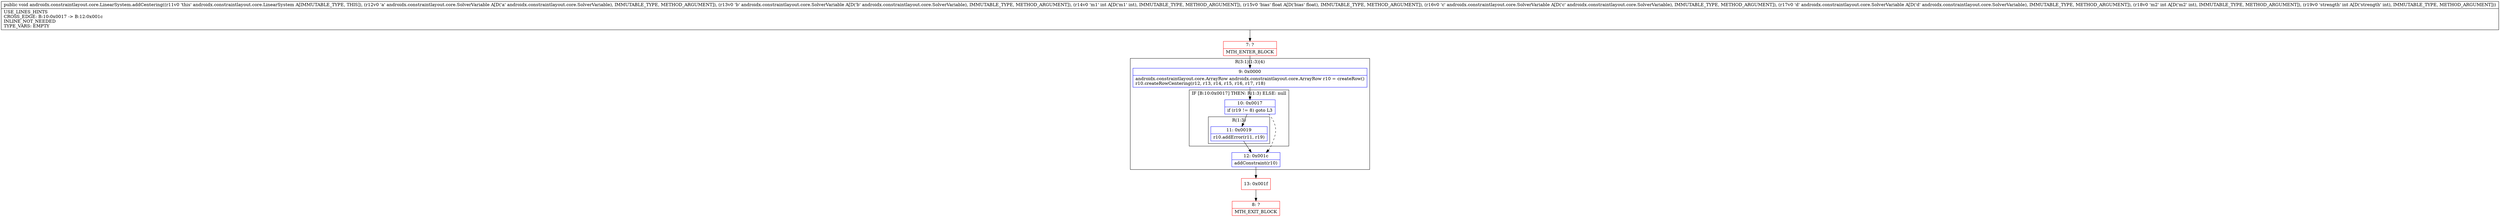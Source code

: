 digraph "CFG forandroidx.constraintlayout.core.LinearSystem.addCentering(Landroidx\/constraintlayout\/core\/SolverVariable;Landroidx\/constraintlayout\/core\/SolverVariable;IFLandroidx\/constraintlayout\/core\/SolverVariable;Landroidx\/constraintlayout\/core\/SolverVariable;II)V" {
subgraph cluster_Region_1409333861 {
label = "R(3:1|(1:3)|4)";
node [shape=record,color=blue];
Node_9 [shape=record,label="{9\:\ 0x0000|androidx.constraintlayout.core.ArrayRow androidx.constraintlayout.core.ArrayRow r10 = createRow()\lr10.createRowCentering(r12, r13, r14, r15, r16, r17, r18)\l}"];
subgraph cluster_IfRegion_255376576 {
label = "IF [B:10:0x0017] THEN: R(1:3) ELSE: null";
node [shape=record,color=blue];
Node_10 [shape=record,label="{10\:\ 0x0017|if (r19 != 8) goto L3\l}"];
subgraph cluster_Region_83607439 {
label = "R(1:3)";
node [shape=record,color=blue];
Node_11 [shape=record,label="{11\:\ 0x0019|r10.addError(r11, r19)\l}"];
}
}
Node_12 [shape=record,label="{12\:\ 0x001c|addConstraint(r10)\l}"];
}
Node_7 [shape=record,color=red,label="{7\:\ ?|MTH_ENTER_BLOCK\l}"];
Node_13 [shape=record,color=red,label="{13\:\ 0x001f}"];
Node_8 [shape=record,color=red,label="{8\:\ ?|MTH_EXIT_BLOCK\l}"];
MethodNode[shape=record,label="{public void androidx.constraintlayout.core.LinearSystem.addCentering((r11v0 'this' androidx.constraintlayout.core.LinearSystem A[IMMUTABLE_TYPE, THIS]), (r12v0 'a' androidx.constraintlayout.core.SolverVariable A[D('a' androidx.constraintlayout.core.SolverVariable), IMMUTABLE_TYPE, METHOD_ARGUMENT]), (r13v0 'b' androidx.constraintlayout.core.SolverVariable A[D('b' androidx.constraintlayout.core.SolverVariable), IMMUTABLE_TYPE, METHOD_ARGUMENT]), (r14v0 'm1' int A[D('m1' int), IMMUTABLE_TYPE, METHOD_ARGUMENT]), (r15v0 'bias' float A[D('bias' float), IMMUTABLE_TYPE, METHOD_ARGUMENT]), (r16v0 'c' androidx.constraintlayout.core.SolverVariable A[D('c' androidx.constraintlayout.core.SolverVariable), IMMUTABLE_TYPE, METHOD_ARGUMENT]), (r17v0 'd' androidx.constraintlayout.core.SolverVariable A[D('d' androidx.constraintlayout.core.SolverVariable), IMMUTABLE_TYPE, METHOD_ARGUMENT]), (r18v0 'm2' int A[D('m2' int), IMMUTABLE_TYPE, METHOD_ARGUMENT]), (r19v0 'strength' int A[D('strength' int), IMMUTABLE_TYPE, METHOD_ARGUMENT]))  | USE_LINES_HINTS\lCROSS_EDGE: B:10:0x0017 \-\> B:12:0x001c\lINLINE_NOT_NEEDED\lTYPE_VARS: EMPTY\l}"];
MethodNode -> Node_7;Node_9 -> Node_10;
Node_10 -> Node_11;
Node_10 -> Node_12[style=dashed];
Node_11 -> Node_12;
Node_12 -> Node_13;
Node_7 -> Node_9;
Node_13 -> Node_8;
}

